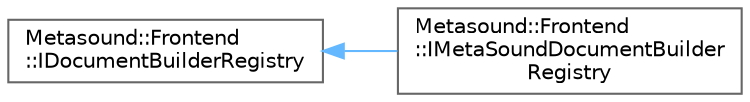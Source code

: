 digraph "Graphical Class Hierarchy"
{
 // INTERACTIVE_SVG=YES
 // LATEX_PDF_SIZE
  bgcolor="transparent";
  edge [fontname=Helvetica,fontsize=10,labelfontname=Helvetica,labelfontsize=10];
  node [fontname=Helvetica,fontsize=10,shape=box,height=0.2,width=0.4];
  rankdir="LR";
  Node0 [id="Node000000",label="Metasound::Frontend\l::IDocumentBuilderRegistry",height=0.2,width=0.4,color="grey40", fillcolor="white", style="filled",URL="$d4/da2/classMetasound_1_1Frontend_1_1IDocumentBuilderRegistry.html",tooltip=" "];
  Node0 -> Node1 [id="edge5678_Node000000_Node000001",dir="back",color="steelblue1",style="solid",tooltip=" "];
  Node1 [id="Node000001",label="Metasound::Frontend\l::IMetaSoundDocumentBuilder\lRegistry",height=0.2,width=0.4,color="grey40", fillcolor="white", style="filled",URL="$d9/dae/classMetasound_1_1Frontend_1_1IMetaSoundDocumentBuilderRegistry.html",tooltip=" "];
}
